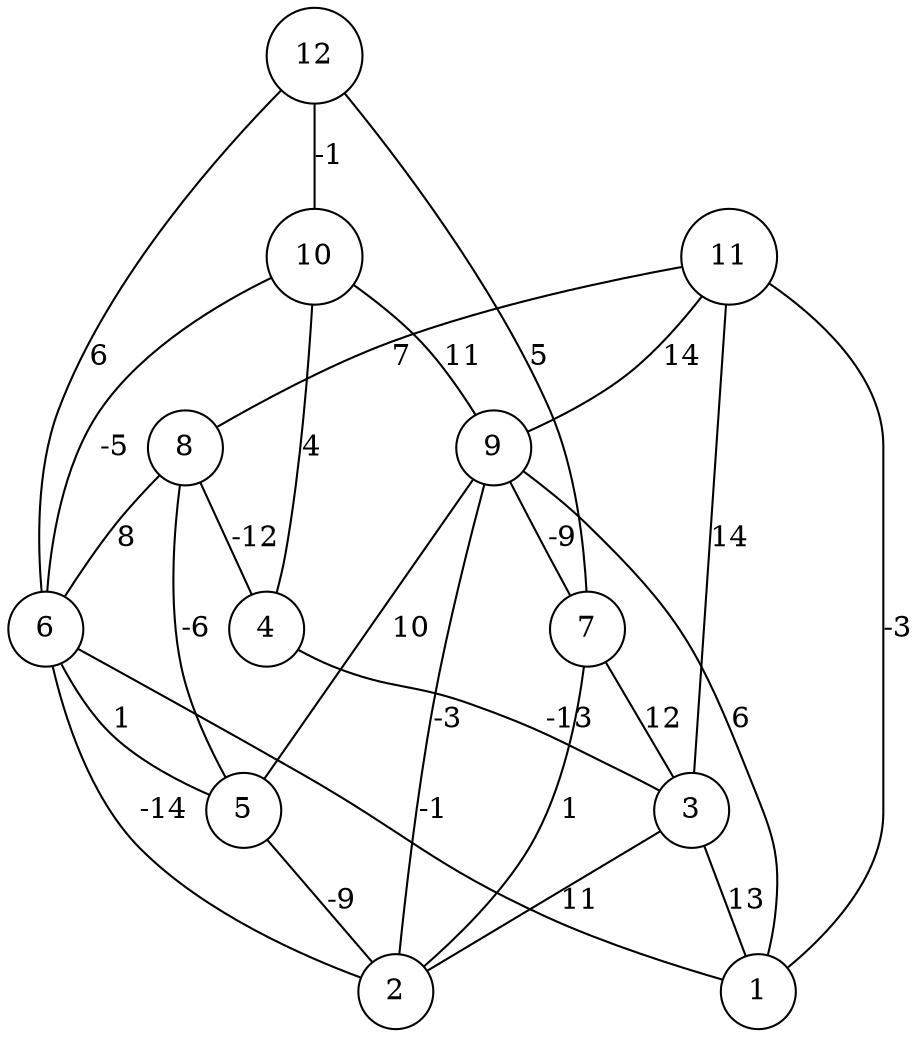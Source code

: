 graph { 
	 fontname="Helvetica,Arial,sans-serif" 
	 node [shape = circle]; 
	 12 -- 6 [label = "6"];
	 12 -- 7 [label = "5"];
	 12 -- 10 [label = "-1"];
	 11 -- 1 [label = "-3"];
	 11 -- 3 [label = "14"];
	 11 -- 8 [label = "7"];
	 11 -- 9 [label = "14"];
	 10 -- 4 [label = "4"];
	 10 -- 6 [label = "-5"];
	 10 -- 9 [label = "11"];
	 9 -- 1 [label = "6"];
	 9 -- 2 [label = "-3"];
	 9 -- 5 [label = "10"];
	 9 -- 7 [label = "-9"];
	 8 -- 4 [label = "-12"];
	 8 -- 5 [label = "-6"];
	 8 -- 6 [label = "8"];
	 7 -- 2 [label = "1"];
	 7 -- 3 [label = "12"];
	 6 -- 1 [label = "-1"];
	 6 -- 2 [label = "-14"];
	 6 -- 5 [label = "1"];
	 5 -- 2 [label = "-9"];
	 4 -- 3 [label = "-13"];
	 3 -- 1 [label = "13"];
	 3 -- 2 [label = "11"];
	 1;
	 2;
	 3;
	 4;
	 5;
	 6;
	 7;
	 8;
	 9;
	 10;
	 11;
	 12;
}
